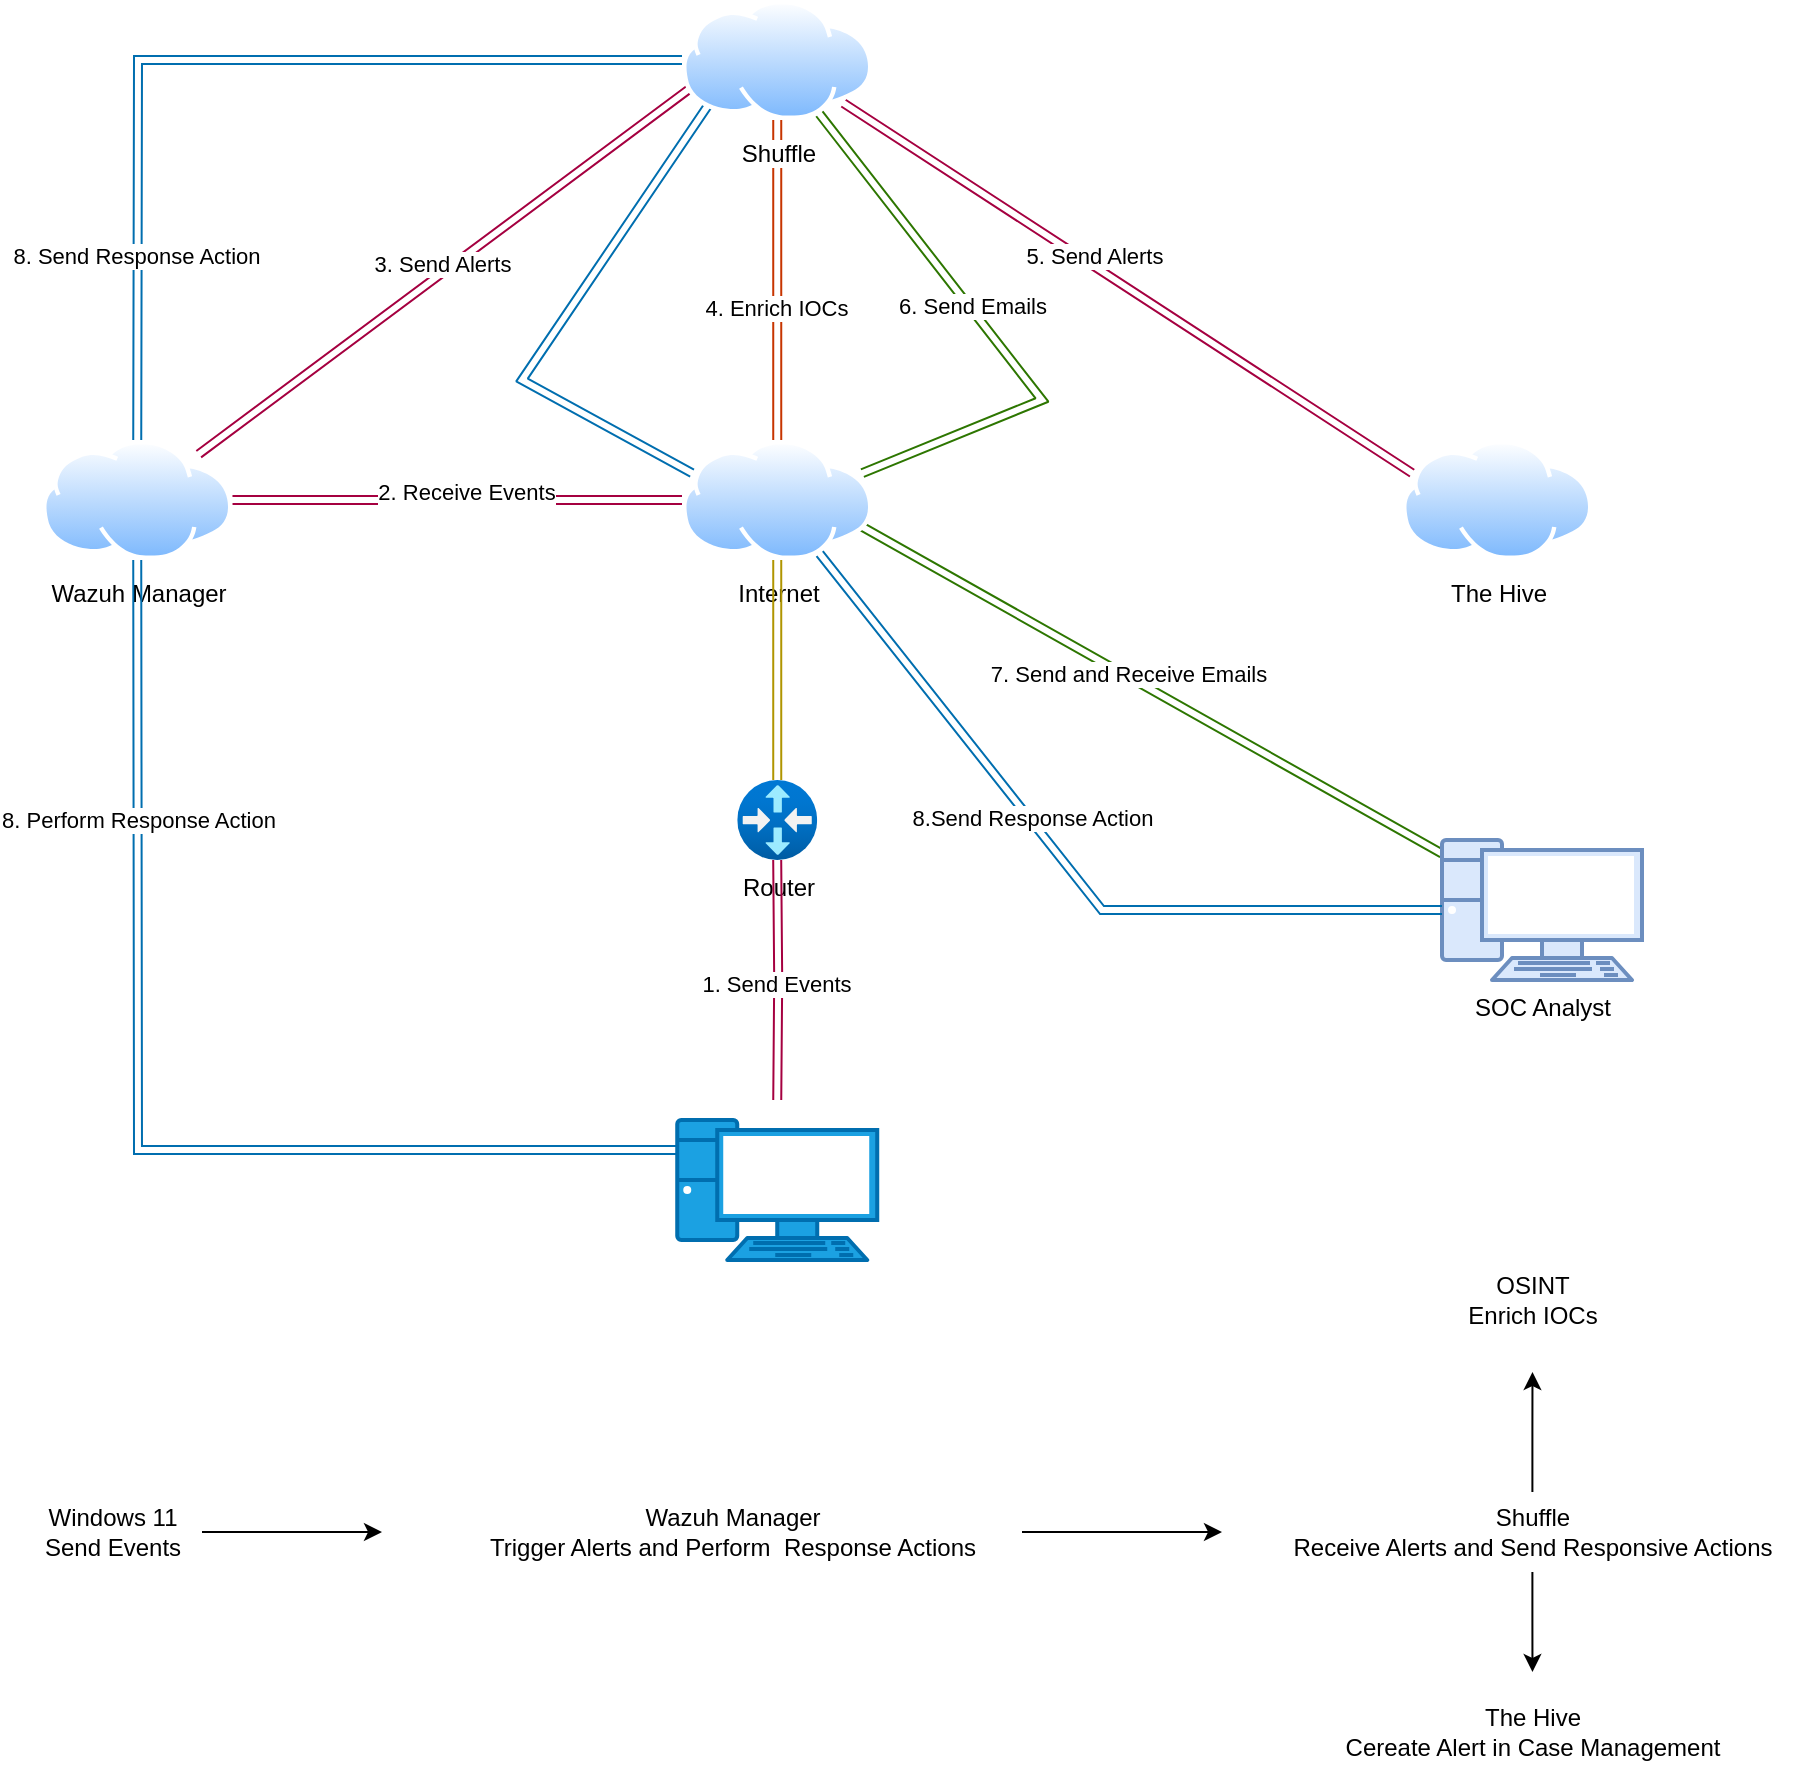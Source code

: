 <mxfile version="24.0.2" type="github">
  <diagram name="Page-1" id="rsNicCcus0xSVT3Tk-3s">
    <mxGraphModel dx="2219" dy="546" grid="1" gridSize="10" guides="1" tooltips="1" connect="1" arrows="1" fold="1" page="1" pageScale="1" pageWidth="1169" pageHeight="827" math="0" shadow="0">
      <root>
        <mxCell id="0" />
        <mxCell id="1" parent="0" />
        <mxCell id="eIDbD3syQlqxodY-8ELt-19" style="edgeStyle=orthogonalEdgeStyle;rounded=0;orthogonalLoop=1;jettySize=auto;html=1;entryX=0;entryY=0.5;entryDx=0;entryDy=0;strokeColor=none;shape=link;" edge="1" parent="1" source="eIDbD3syQlqxodY-8ELt-1" target="eIDbD3syQlqxodY-8ELt-4">
          <mxGeometry relative="1" as="geometry" />
        </mxCell>
        <mxCell id="eIDbD3syQlqxodY-8ELt-21" style="rounded=0;orthogonalLoop=1;jettySize=auto;html=1;exitX=1;exitY=0.75;exitDx=0;exitDy=0;shape=link;fillColor=#60a917;strokeColor=#2D7600;" edge="1" parent="1" source="eIDbD3syQlqxodY-8ELt-1" target="eIDbD3syQlqxodY-8ELt-8">
          <mxGeometry relative="1" as="geometry" />
        </mxCell>
        <mxCell id="eIDbD3syQlqxodY-8ELt-34" value="7. Send and Receive Emails" style="edgeLabel;html=1;align=center;verticalAlign=middle;resizable=0;points=[];" vertex="1" connectable="0" parent="eIDbD3syQlqxodY-8ELt-21">
          <mxGeometry x="-0.086" y="1" relative="1" as="geometry">
            <mxPoint as="offset" />
          </mxGeometry>
        </mxCell>
        <mxCell id="eIDbD3syQlqxodY-8ELt-1" value="Internet" style="image;aspect=fixed;perimeter=ellipsePerimeter;html=1;align=center;shadow=0;dashed=0;spacingTop=3;image=img/lib/active_directory/internet_cloud.svg;" vertex="1" parent="1">
          <mxGeometry x="50" y="251" width="95.24" height="60" as="geometry" />
        </mxCell>
        <mxCell id="eIDbD3syQlqxodY-8ELt-16" style="edgeStyle=orthogonalEdgeStyle;rounded=0;orthogonalLoop=1;jettySize=auto;html=1;entryX=0;entryY=0.5;entryDx=0;entryDy=0;shape=link;fillColor=#d80073;strokeColor=#A50040;" edge="1" parent="1" source="eIDbD3syQlqxodY-8ELt-2" target="eIDbD3syQlqxodY-8ELt-1">
          <mxGeometry relative="1" as="geometry" />
        </mxCell>
        <mxCell id="eIDbD3syQlqxodY-8ELt-24" value="2. Receive Events" style="edgeLabel;html=1;align=center;verticalAlign=middle;resizable=0;points=[];" vertex="1" connectable="0" parent="eIDbD3syQlqxodY-8ELt-16">
          <mxGeometry x="0.039" y="4" relative="1" as="geometry">
            <mxPoint as="offset" />
          </mxGeometry>
        </mxCell>
        <mxCell id="eIDbD3syQlqxodY-8ELt-17" style="rounded=0;orthogonalLoop=1;jettySize=auto;html=1;entryX=0;entryY=0.75;entryDx=0;entryDy=0;shape=link;fillColor=#d80073;strokeColor=#A50040;" edge="1" parent="1" source="eIDbD3syQlqxodY-8ELt-2" target="eIDbD3syQlqxodY-8ELt-3">
          <mxGeometry relative="1" as="geometry" />
        </mxCell>
        <mxCell id="eIDbD3syQlqxodY-8ELt-27" value="3. Send Alerts" style="edgeLabel;html=1;align=center;verticalAlign=middle;resizable=0;points=[];" vertex="1" connectable="0" parent="eIDbD3syQlqxodY-8ELt-17">
          <mxGeometry x="0.001" y="4" relative="1" as="geometry">
            <mxPoint as="offset" />
          </mxGeometry>
        </mxCell>
        <mxCell id="eIDbD3syQlqxodY-8ELt-30" style="rounded=0;orthogonalLoop=1;jettySize=auto;html=1;shape=link;fillColor=#1ba1e2;strokeColor=#006EAF;" edge="1" parent="1" source="eIDbD3syQlqxodY-8ELt-2" target="eIDbD3syQlqxodY-8ELt-3">
          <mxGeometry relative="1" as="geometry">
            <Array as="points">
              <mxPoint x="-222" y="61" />
            </Array>
          </mxGeometry>
        </mxCell>
        <mxCell id="eIDbD3syQlqxodY-8ELt-37" value="8. Send Response Action" style="edgeLabel;html=1;align=center;verticalAlign=middle;resizable=0;points=[];" vertex="1" connectable="0" parent="eIDbD3syQlqxodY-8ELt-30">
          <mxGeometry x="-0.599" y="1" relative="1" as="geometry">
            <mxPoint as="offset" />
          </mxGeometry>
        </mxCell>
        <mxCell id="eIDbD3syQlqxodY-8ELt-2" value="Wazuh Manager" style="image;aspect=fixed;perimeter=ellipsePerimeter;html=1;align=center;shadow=0;dashed=0;spacingTop=3;image=img/lib/active_directory/internet_cloud.svg;" vertex="1" parent="1">
          <mxGeometry x="-270" y="251" width="95.24" height="60" as="geometry" />
        </mxCell>
        <mxCell id="eIDbD3syQlqxodY-8ELt-9" style="edgeStyle=orthogonalEdgeStyle;rounded=0;orthogonalLoop=1;jettySize=auto;html=1;shape=link;fillColor=#fa6800;strokeColor=#C73500;" edge="1" parent="1" source="eIDbD3syQlqxodY-8ELt-3" target="eIDbD3syQlqxodY-8ELt-1">
          <mxGeometry relative="1" as="geometry" />
        </mxCell>
        <mxCell id="eIDbD3syQlqxodY-8ELt-25" value="4. Enrich IOCs" style="edgeLabel;html=1;align=center;verticalAlign=middle;resizable=0;points=[];" vertex="1" connectable="0" parent="eIDbD3syQlqxodY-8ELt-9">
          <mxGeometry x="0.175" y="-1" relative="1" as="geometry">
            <mxPoint as="offset" />
          </mxGeometry>
        </mxCell>
        <mxCell id="eIDbD3syQlqxodY-8ELt-18" style="rounded=0;orthogonalLoop=1;jettySize=auto;html=1;entryX=0;entryY=0.25;entryDx=0;entryDy=0;shape=link;fillColor=#d80073;strokeColor=#A50040;" edge="1" parent="1" source="eIDbD3syQlqxodY-8ELt-3" target="eIDbD3syQlqxodY-8ELt-4">
          <mxGeometry relative="1" as="geometry" />
        </mxCell>
        <mxCell id="eIDbD3syQlqxodY-8ELt-26" value="5. Send Alerts" style="edgeLabel;html=1;align=center;verticalAlign=middle;resizable=0;points=[];" vertex="1" connectable="0" parent="eIDbD3syQlqxodY-8ELt-18">
          <mxGeometry x="-0.137" y="4" relative="1" as="geometry">
            <mxPoint as="offset" />
          </mxGeometry>
        </mxCell>
        <mxCell id="eIDbD3syQlqxodY-8ELt-28" style="rounded=0;orthogonalLoop=1;jettySize=auto;html=1;exitX=0.75;exitY=1;exitDx=0;exitDy=0;entryX=1;entryY=0.25;entryDx=0;entryDy=0;shape=link;elbow=vertical;fillColor=#60a917;strokeColor=#2D7600;" edge="1" parent="1" source="eIDbD3syQlqxodY-8ELt-3" target="eIDbD3syQlqxodY-8ELt-1">
          <mxGeometry relative="1" as="geometry">
            <Array as="points">
              <mxPoint x="230" y="231" />
            </Array>
          </mxGeometry>
        </mxCell>
        <mxCell id="eIDbD3syQlqxodY-8ELt-33" value="6. Send Emails" style="edgeLabel;html=1;align=center;verticalAlign=middle;resizable=0;points=[];" vertex="1" connectable="0" parent="eIDbD3syQlqxodY-8ELt-28">
          <mxGeometry x="-0.122" y="1" relative="1" as="geometry">
            <mxPoint as="offset" />
          </mxGeometry>
        </mxCell>
        <mxCell id="eIDbD3syQlqxodY-8ELt-29" style="rounded=0;orthogonalLoop=1;jettySize=auto;html=1;exitX=0;exitY=1;exitDx=0;exitDy=0;entryX=0;entryY=0.25;entryDx=0;entryDy=0;shape=link;fillColor=#1ba1e2;strokeColor=#006EAF;" edge="1" parent="1" source="eIDbD3syQlqxodY-8ELt-3" target="eIDbD3syQlqxodY-8ELt-1">
          <mxGeometry relative="1" as="geometry">
            <Array as="points">
              <mxPoint x="-30" y="221" />
            </Array>
          </mxGeometry>
        </mxCell>
        <mxCell id="eIDbD3syQlqxodY-8ELt-3" value="Shuffle" style="image;aspect=fixed;perimeter=ellipsePerimeter;html=1;align=center;shadow=0;dashed=0;spacingTop=3;image=img/lib/active_directory/internet_cloud.svg;" vertex="1" parent="1">
          <mxGeometry x="50" y="31" width="95.24" height="60" as="geometry" />
        </mxCell>
        <mxCell id="eIDbD3syQlqxodY-8ELt-4" value="The Hive" style="image;aspect=fixed;perimeter=ellipsePerimeter;html=1;align=center;shadow=0;dashed=0;spacingTop=3;image=img/lib/active_directory/internet_cloud.svg;" vertex="1" parent="1">
          <mxGeometry x="410" y="251" width="95.24" height="60" as="geometry" />
        </mxCell>
        <mxCell id="eIDbD3syQlqxodY-8ELt-15" style="edgeStyle=orthogonalEdgeStyle;rounded=0;orthogonalLoop=1;jettySize=auto;html=1;entryX=0.5;entryY=1;entryDx=0;entryDy=0;shape=link;fillColor=#e3c800;strokeColor=#B09500;" edge="1" parent="1" source="eIDbD3syQlqxodY-8ELt-6" target="eIDbD3syQlqxodY-8ELt-1">
          <mxGeometry relative="1" as="geometry" />
        </mxCell>
        <mxCell id="eIDbD3syQlqxodY-8ELt-6" value="Router" style="image;aspect=fixed;html=1;points=[];align=center;fontSize=12;image=img/lib/azure2/networking/Virtual_Router.svg;" vertex="1" parent="1">
          <mxGeometry x="77.62" y="421" width="40" height="40" as="geometry" />
        </mxCell>
        <mxCell id="eIDbD3syQlqxodY-8ELt-22" style="edgeStyle=orthogonalEdgeStyle;rounded=0;orthogonalLoop=1;jettySize=auto;html=1;shape=link;fillColor=#d80073;strokeColor=#A50040;" edge="1" parent="1" target="eIDbD3syQlqxodY-8ELt-6">
          <mxGeometry relative="1" as="geometry">
            <mxPoint x="97.62" y="581" as="sourcePoint" />
          </mxGeometry>
        </mxCell>
        <mxCell id="eIDbD3syQlqxodY-8ELt-23" value="1. Send Events" style="edgeLabel;html=1;align=center;verticalAlign=middle;resizable=0;points=[];" vertex="1" connectable="0" parent="eIDbD3syQlqxodY-8ELt-22">
          <mxGeometry x="-0.033" y="1" relative="1" as="geometry">
            <mxPoint as="offset" />
          </mxGeometry>
        </mxCell>
        <mxCell id="eIDbD3syQlqxodY-8ELt-7" value="Windows 11 Client" style="fontColor=#ffffff;verticalAlign=top;verticalLabelPosition=bottom;labelPosition=center;align=center;html=1;outlineConnect=0;fillColor=#1ba1e2;strokeColor=#006EAF;gradientDirection=north;strokeWidth=2;shape=mxgraph.networks.pc;" vertex="1" parent="1">
          <mxGeometry x="47.62" y="591" width="100" height="70" as="geometry" />
        </mxCell>
        <mxCell id="eIDbD3syQlqxodY-8ELt-8" value="&lt;div&gt;SOC Analyst&lt;/div&gt;" style="verticalAlign=top;verticalLabelPosition=bottom;labelPosition=center;align=center;html=1;outlineConnect=0;fillColor=#dae8fc;strokeColor=#6c8ebf;gradientDirection=north;strokeWidth=2;shape=mxgraph.networks.pc;" vertex="1" parent="1">
          <mxGeometry x="430" y="451" width="100" height="70" as="geometry" />
        </mxCell>
        <mxCell id="eIDbD3syQlqxodY-8ELt-31" style="rounded=0;orthogonalLoop=1;jettySize=auto;html=1;entryX=0;entryY=0.5;entryDx=0;entryDy=0;entryPerimeter=0;shape=link;fillColor=#1ba1e2;strokeColor=#006EAF;" edge="1" parent="1" source="eIDbD3syQlqxodY-8ELt-2">
          <mxGeometry relative="1" as="geometry">
            <mxPoint x="47.62" y="606" as="targetPoint" />
            <Array as="points">
              <mxPoint x="-222" y="606" />
            </Array>
          </mxGeometry>
        </mxCell>
        <mxCell id="eIDbD3syQlqxodY-8ELt-36" value="8. Perform Response Action" style="edgeLabel;html=1;align=center;verticalAlign=middle;resizable=0;points=[];" vertex="1" connectable="0" parent="eIDbD3syQlqxodY-8ELt-31">
          <mxGeometry x="-0.541" relative="1" as="geometry">
            <mxPoint as="offset" />
          </mxGeometry>
        </mxCell>
        <mxCell id="eIDbD3syQlqxodY-8ELt-32" style="rounded=0;orthogonalLoop=1;jettySize=auto;html=1;entryX=0;entryY=0.5;entryDx=0;entryDy=0;entryPerimeter=0;shape=link;fillColor=#1ba1e2;strokeColor=#006EAF;" edge="1" parent="1" source="eIDbD3syQlqxodY-8ELt-1" target="eIDbD3syQlqxodY-8ELt-8">
          <mxGeometry relative="1" as="geometry">
            <Array as="points">
              <mxPoint x="260" y="486" />
            </Array>
          </mxGeometry>
        </mxCell>
        <mxCell id="eIDbD3syQlqxodY-8ELt-35" value="8.Send Response Action" style="edgeLabel;html=1;align=center;verticalAlign=middle;resizable=0;points=[];" vertex="1" connectable="0" parent="eIDbD3syQlqxodY-8ELt-32">
          <mxGeometry x="-0.151" y="1" relative="1" as="geometry">
            <mxPoint as="offset" />
          </mxGeometry>
        </mxCell>
        <mxCell id="eIDbD3syQlqxodY-8ELt-39" style="edgeStyle=orthogonalEdgeStyle;rounded=0;orthogonalLoop=1;jettySize=auto;html=1;" edge="1" parent="1" source="eIDbD3syQlqxodY-8ELt-38">
          <mxGeometry relative="1" as="geometry">
            <mxPoint x="-100" y="797" as="targetPoint" />
          </mxGeometry>
        </mxCell>
        <mxCell id="eIDbD3syQlqxodY-8ELt-38" value="&lt;div&gt;Windows 11&lt;/div&gt;&lt;div&gt;Send Events&lt;br&gt;&lt;/div&gt;" style="text;html=1;align=center;verticalAlign=middle;resizable=0;points=[];autosize=1;strokeColor=none;fillColor=none;" vertex="1" parent="1">
          <mxGeometry x="-280" y="777" width="90" height="40" as="geometry" />
        </mxCell>
        <mxCell id="eIDbD3syQlqxodY-8ELt-42" style="rounded=0;orthogonalLoop=1;jettySize=auto;html=1;" edge="1" parent="1">
          <mxGeometry relative="1" as="geometry">
            <mxPoint x="320" y="797" as="targetPoint" />
            <mxPoint x="220" y="797" as="sourcePoint" />
          </mxGeometry>
        </mxCell>
        <mxCell id="eIDbD3syQlqxodY-8ELt-41" value="&lt;div&gt;Wazuh Manager&lt;/div&gt;&lt;div&gt;Trigger Alerts and Perform&amp;nbsp; Response Actions&lt;br&gt;&lt;/div&gt;" style="text;html=1;align=center;verticalAlign=middle;resizable=0;points=[];autosize=1;strokeColor=none;fillColor=none;" vertex="1" parent="1">
          <mxGeometry x="-60" y="777" width="270" height="40" as="geometry" />
        </mxCell>
        <mxCell id="eIDbD3syQlqxodY-8ELt-44" style="edgeStyle=orthogonalEdgeStyle;rounded=0;orthogonalLoop=1;jettySize=auto;html=1;" edge="1" parent="1" source="eIDbD3syQlqxodY-8ELt-43">
          <mxGeometry relative="1" as="geometry">
            <mxPoint x="475.24" y="717" as="targetPoint" />
          </mxGeometry>
        </mxCell>
        <mxCell id="eIDbD3syQlqxodY-8ELt-46" style="edgeStyle=orthogonalEdgeStyle;rounded=0;orthogonalLoop=1;jettySize=auto;html=1;" edge="1" parent="1" source="eIDbD3syQlqxodY-8ELt-43">
          <mxGeometry relative="1" as="geometry">
            <mxPoint x="475.24" y="867" as="targetPoint" />
          </mxGeometry>
        </mxCell>
        <mxCell id="eIDbD3syQlqxodY-8ELt-43" value="&lt;div&gt;Shuffle&lt;/div&gt;&lt;div&gt;Receive Alerts and Send Responsive Actions&lt;br&gt;&lt;/div&gt;" style="text;html=1;align=center;verticalAlign=middle;resizable=0;points=[];autosize=1;strokeColor=none;fillColor=none;" vertex="1" parent="1">
          <mxGeometry x="345.24" y="777" width="260" height="40" as="geometry" />
        </mxCell>
        <mxCell id="eIDbD3syQlqxodY-8ELt-45" value="&lt;div&gt;OSINT&lt;/div&gt;&lt;div&gt;Enrich IOCs&lt;br&gt;&lt;/div&gt;" style="text;html=1;align=center;verticalAlign=middle;resizable=0;points=[];autosize=1;strokeColor=none;fillColor=none;" vertex="1" parent="1">
          <mxGeometry x="430.24" y="661" width="90" height="40" as="geometry" />
        </mxCell>
        <mxCell id="eIDbD3syQlqxodY-8ELt-48" value="&lt;div&gt;The Hive&lt;/div&gt;&lt;div&gt;Cereate Alert in Case Management&lt;br&gt;&lt;/div&gt;" style="text;html=1;align=center;verticalAlign=middle;resizable=0;points=[];autosize=1;strokeColor=none;fillColor=none;" vertex="1" parent="1">
          <mxGeometry x="370.24" y="877" width="210" height="40" as="geometry" />
        </mxCell>
      </root>
    </mxGraphModel>
  </diagram>
</mxfile>
